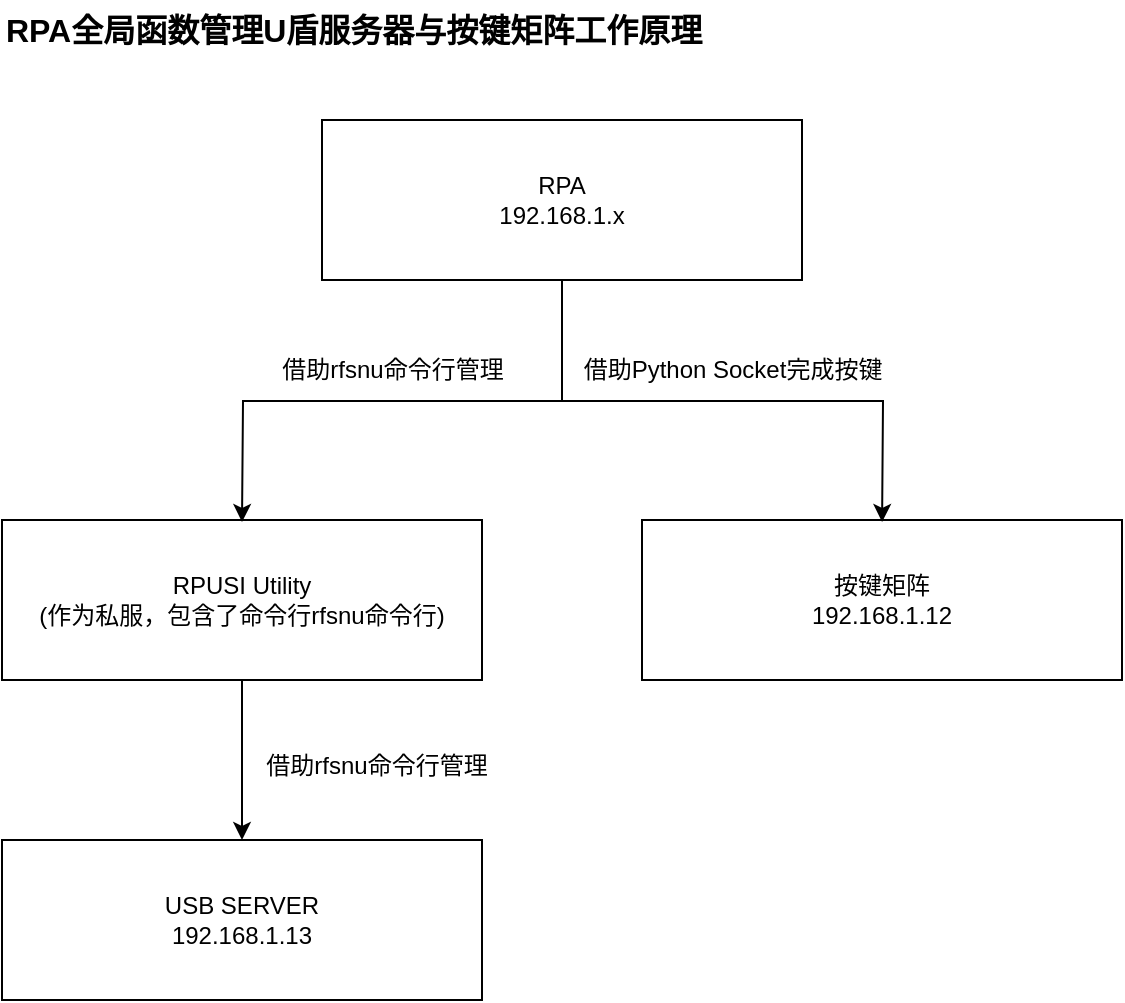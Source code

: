 <mxfile version="21.6.8" type="github" pages="3">
  <diagram name="0001" id="y2zCg2tqc-IcQTNm7M6H">
    <mxGraphModel dx="1339" dy="606" grid="1" gridSize="10" guides="1" tooltips="1" connect="1" arrows="1" fold="1" page="1" pageScale="1" pageWidth="1169" pageHeight="827" math="0" shadow="0">
      <root>
        <mxCell id="sdHGfgtrLrPXHbDimJ2l-0" />
        <mxCell id="sdHGfgtrLrPXHbDimJ2l-1" parent="sdHGfgtrLrPXHbDimJ2l-0" />
        <mxCell id="sdHGfgtrLrPXHbDimJ2l-57" value="&lt;b style=&quot;font-size: 16px;&quot;&gt;RPA全局函数管理U盾服务器与按键矩阵工作原理&lt;/b&gt;" style="text;html=1;align=left;verticalAlign=middle;resizable=0;points=[];autosize=1;strokeColor=none;fillColor=none;fontSize=16;rounded=0;labelBackgroundColor=none;" parent="sdHGfgtrLrPXHbDimJ2l-1" vertex="1">
          <mxGeometry x="80" y="20" width="370" height="30" as="geometry" />
        </mxCell>
        <mxCell id="j3NfLktUV9PSBxsToWwP-1" value="" style="edgeStyle=orthogonalEdgeStyle;rounded=0;orthogonalLoop=1;jettySize=auto;html=1;" edge="1" parent="sdHGfgtrLrPXHbDimJ2l-1" source="XszwH73IWbjCUJtmpfXL-0" target="j3NfLktUV9PSBxsToWwP-0">
          <mxGeometry relative="1" as="geometry" />
        </mxCell>
        <mxCell id="XszwH73IWbjCUJtmpfXL-0" value="RPUSI Utility&lt;br&gt;(作为私服，包含了命令行rfsnu命令行)" style="rounded=0;whiteSpace=wrap;html=1;" parent="sdHGfgtrLrPXHbDimJ2l-1" vertex="1">
          <mxGeometry x="80" y="280" width="240" height="80" as="geometry" />
        </mxCell>
        <mxCell id="XszwH73IWbjCUJtmpfXL-1" value="按键矩阵&lt;br&gt;192.168.1.12" style="rounded=0;whiteSpace=wrap;html=1;" parent="sdHGfgtrLrPXHbDimJ2l-1" vertex="1">
          <mxGeometry x="400" y="280" width="240" height="80" as="geometry" />
        </mxCell>
        <mxCell id="XszwH73IWbjCUJtmpfXL-12" value="" style="edgeStyle=orthogonalEdgeStyle;rounded=0;orthogonalLoop=1;jettySize=auto;html=1;exitX=0.5;exitY=1;exitDx=0;exitDy=0;" parent="sdHGfgtrLrPXHbDimJ2l-1" source="XszwH73IWbjCUJtmpfXL-2" edge="1">
          <mxGeometry relative="1" as="geometry">
            <mxPoint x="200" y="281" as="targetPoint" />
          </mxGeometry>
        </mxCell>
        <mxCell id="XszwH73IWbjCUJtmpfXL-22" value="" style="edgeStyle=orthogonalEdgeStyle;rounded=0;orthogonalLoop=1;jettySize=auto;html=1;exitX=0.5;exitY=1;exitDx=0;exitDy=0;strokeColor=#000000;" parent="sdHGfgtrLrPXHbDimJ2l-1" source="XszwH73IWbjCUJtmpfXL-2" edge="1">
          <mxGeometry relative="1" as="geometry">
            <mxPoint x="520.04" y="281" as="targetPoint" />
          </mxGeometry>
        </mxCell>
        <mxCell id="XszwH73IWbjCUJtmpfXL-2" value="RPA&lt;br&gt;192.168.1.x" style="rounded=0;whiteSpace=wrap;html=1;" parent="sdHGfgtrLrPXHbDimJ2l-1" vertex="1">
          <mxGeometry x="240" y="80" width="240" height="80" as="geometry" />
        </mxCell>
        <mxCell id="j3NfLktUV9PSBxsToWwP-0" value="USB SERVER&lt;br&gt;192.168.1.13" style="rounded=0;whiteSpace=wrap;html=1;" vertex="1" parent="sdHGfgtrLrPXHbDimJ2l-1">
          <mxGeometry x="80" y="440" width="240" height="80" as="geometry" />
        </mxCell>
        <mxCell id="VvmvJke4Juu_4SZehkci-0" value="借助rfsnu命令行管理" style="text;html=1;align=center;verticalAlign=middle;resizable=0;points=[];autosize=1;strokeColor=none;fillColor=none;" vertex="1" parent="sdHGfgtrLrPXHbDimJ2l-1">
          <mxGeometry x="202" y="388" width="130" height="30" as="geometry" />
        </mxCell>
        <mxCell id="fWYm3g52zAWrpgkEuTE_-0" value="借助rfsnu命令行管理" style="text;html=1;align=center;verticalAlign=middle;resizable=0;points=[];autosize=1;strokeColor=none;fillColor=none;" vertex="1" parent="sdHGfgtrLrPXHbDimJ2l-1">
          <mxGeometry x="210" y="190" width="130" height="30" as="geometry" />
        </mxCell>
        <mxCell id="fWYm3g52zAWrpgkEuTE_-1" value="借助Python Socket完成按键" style="text;html=1;align=center;verticalAlign=middle;resizable=0;points=[];autosize=1;strokeColor=none;fillColor=none;" vertex="1" parent="sdHGfgtrLrPXHbDimJ2l-1">
          <mxGeometry x="360" y="190" width="170" height="30" as="geometry" />
        </mxCell>
      </root>
    </mxGraphModel>
  </diagram>
  <diagram name="0002" id="1B6HJ8A9Ntk-iKepa36_">
    <mxGraphModel dx="1116" dy="505" grid="1" gridSize="10" guides="1" tooltips="1" connect="1" arrows="1" fold="1" page="1" pageScale="1" pageWidth="1169" pageHeight="827" math="0" shadow="0">
      <root>
        <mxCell id="aizAFdCAIHgT3mpszPbv-0" />
        <mxCell id="aizAFdCAIHgT3mpszPbv-1" parent="aizAFdCAIHgT3mpszPbv-0" />
        <mxCell id="aizAFdCAIHgT3mpszPbv-2" value="&lt;b style=&quot;font-size: 16px;&quot;&gt;U盾安全管控平台管理USB服务器与按键矩阵工作原理&lt;/b&gt;" style="text;html=1;align=left;verticalAlign=middle;resizable=0;points=[];autosize=1;strokeColor=none;fillColor=none;fontSize=16;rounded=0;labelBackgroundColor=none;" vertex="1" parent="aizAFdCAIHgT3mpszPbv-1">
          <mxGeometry x="80" y="20" width="400" height="30" as="geometry" />
        </mxCell>
        <mxCell id="eona6AYY2jx1QvUv0gLW-3" value="" style="edgeStyle=orthogonalEdgeStyle;rounded=0;orthogonalLoop=1;jettySize=auto;html=1;" edge="1" parent="aizAFdCAIHgT3mpszPbv-1" source="aizAFdCAIHgT3mpszPbv-9" target="eona6AYY2jx1QvUv0gLW-2">
          <mxGeometry relative="1" as="geometry" />
        </mxCell>
        <mxCell id="aizAFdCAIHgT3mpszPbv-9" value="RPUSI&amp;nbsp;Utility Client&lt;br&gt;192.168.1.x" style="rounded=0;whiteSpace=wrap;html=1;" vertex="1" parent="aizAFdCAIHgT3mpszPbv-1">
          <mxGeometry x="240" y="80" width="240" height="80" as="geometry" />
        </mxCell>
        <mxCell id="eona6AYY2jx1QvUv0gLW-5" value="" style="edgeStyle=orthogonalEdgeStyle;rounded=0;orthogonalLoop=1;jettySize=auto;html=1;" edge="1" parent="aizAFdCAIHgT3mpszPbv-1" source="eona6AYY2jx1QvUv0gLW-2" target="eona6AYY2jx1QvUv0gLW-4">
          <mxGeometry relative="1" as="geometry" />
        </mxCell>
        <mxCell id="eona6AYY2jx1QvUv0gLW-10" value="借助rfsnu命令行管理" style="edgeLabel;html=1;align=center;verticalAlign=middle;resizable=0;points=[];" vertex="1" connectable="0" parent="eona6AYY2jx1QvUv0gLW-5">
          <mxGeometry x="0.176" relative="1" as="geometry">
            <mxPoint x="11" y="-13" as="offset" />
          </mxGeometry>
        </mxCell>
        <mxCell id="eona6AYY2jx1QvUv0gLW-7" value="" style="edgeStyle=orthogonalEdgeStyle;rounded=0;orthogonalLoop=1;jettySize=auto;html=1;" edge="1" parent="aizAFdCAIHgT3mpszPbv-1" source="eona6AYY2jx1QvUv0gLW-2" target="eona6AYY2jx1QvUv0gLW-6">
          <mxGeometry relative="1" as="geometry" />
        </mxCell>
        <mxCell id="eona6AYY2jx1QvUv0gLW-12" value="Socket" style="edgeLabel;html=1;align=center;verticalAlign=middle;resizable=0;points=[];" vertex="1" connectable="0" parent="eona6AYY2jx1QvUv0gLW-7">
          <mxGeometry x="0.017" y="2" relative="1" as="geometry">
            <mxPoint x="7" y="-11" as="offset" />
          </mxGeometry>
        </mxCell>
        <mxCell id="eona6AYY2jx1QvUv0gLW-2" value="RPUSI&amp;nbsp;USB Manager System&lt;br&gt;192.168.1.14" style="rounded=0;whiteSpace=wrap;html=1;" vertex="1" parent="aizAFdCAIHgT3mpszPbv-1">
          <mxGeometry x="240" y="221" width="240" height="80" as="geometry" />
        </mxCell>
        <mxCell id="eona6AYY2jx1QvUv0gLW-9" value="" style="edgeStyle=orthogonalEdgeStyle;rounded=0;orthogonalLoop=1;jettySize=auto;html=1;" edge="1" parent="aizAFdCAIHgT3mpszPbv-1" source="eona6AYY2jx1QvUv0gLW-4" target="eona6AYY2jx1QvUv0gLW-8">
          <mxGeometry relative="1" as="geometry" />
        </mxCell>
        <mxCell id="eona6AYY2jx1QvUv0gLW-4" value="RPUSI Utility&lt;br style=&quot;border-color: var(--border-color);&quot;&gt;(作为私服，包含了命令行rfsnu命令行)" style="rounded=0;whiteSpace=wrap;html=1;" vertex="1" parent="aizAFdCAIHgT3mpszPbv-1">
          <mxGeometry x="80" y="399" width="240" height="80" as="geometry" />
        </mxCell>
        <mxCell id="eona6AYY2jx1QvUv0gLW-6" value="按键矩阵&lt;br style=&quot;border-color: var(--border-color);&quot;&gt;192.168.1.12" style="rounded=0;whiteSpace=wrap;html=1;" vertex="1" parent="aizAFdCAIHgT3mpszPbv-1">
          <mxGeometry x="401" y="399" width="240" height="80" as="geometry" />
        </mxCell>
        <mxCell id="eona6AYY2jx1QvUv0gLW-8" value="USB SERVER&lt;br style=&quot;border-color: var(--border-color);&quot;&gt;192.168.1.13" style="rounded=0;whiteSpace=wrap;html=1;" vertex="1" parent="aizAFdCAIHgT3mpszPbv-1">
          <mxGeometry x="80" y="545" width="240" height="80" as="geometry" />
        </mxCell>
        <mxCell id="PMnGz-r5nmb8NvjvHNO3-0" value="借助rfsnu命令行管理" style="text;html=1;align=center;verticalAlign=middle;resizable=0;points=[];autosize=1;strokeColor=none;fillColor=none;" vertex="1" parent="aizAFdCAIHgT3mpszPbv-1">
          <mxGeometry x="210" y="500" width="130" height="30" as="geometry" />
        </mxCell>
      </root>
    </mxGraphModel>
  </diagram>
  <diagram name="0003" id="LIyJhQ4XC5K2nk2e5Q6-">
    <mxGraphModel dx="1116" dy="505" grid="1" gridSize="10" guides="1" tooltips="1" connect="1" arrows="1" fold="1" page="1" pageScale="1" pageWidth="1169" pageHeight="827" math="0" shadow="0">
      <root>
        <mxCell id="5D9uMLQtcs8bq2lD23kI-0" />
        <mxCell id="5D9uMLQtcs8bq2lD23kI-1" parent="5D9uMLQtcs8bq2lD23kI-0" />
        <mxCell id="5D9uMLQtcs8bq2lD23kI-2" value="&lt;b style=&quot;font-size: 16px;&quot;&gt;眉山U盾集中管理人与RPA管理USB服务器与按键矩阵工作原理&lt;/b&gt;" style="text;html=1;align=left;verticalAlign=middle;resizable=0;points=[];autosize=1;strokeColor=none;fillColor=none;fontSize=16;rounded=0;labelBackgroundColor=none;" vertex="1" parent="5D9uMLQtcs8bq2lD23kI-1">
          <mxGeometry x="80" y="20" width="470" height="30" as="geometry" />
        </mxCell>
        <mxCell id="5D9uMLQtcs8bq2lD23kI-3" value="" style="edgeStyle=orthogonalEdgeStyle;rounded=0;orthogonalLoop=1;jettySize=auto;html=1;" edge="1" parent="5D9uMLQtcs8bq2lD23kI-1" source="5D9uMLQtcs8bq2lD23kI-4" target="5D9uMLQtcs8bq2lD23kI-9">
          <mxGeometry relative="1" as="geometry" />
        </mxCell>
        <mxCell id="5D9uMLQtcs8bq2lD23kI-4" value="RPUSI&amp;nbsp;Utility Client&lt;br&gt;192.168.1.x" style="rounded=0;whiteSpace=wrap;html=1;" vertex="1" parent="5D9uMLQtcs8bq2lD23kI-1">
          <mxGeometry x="399" y="80" width="240" height="80" as="geometry" />
        </mxCell>
        <mxCell id="5D9uMLQtcs8bq2lD23kI-5" value="" style="edgeStyle=orthogonalEdgeStyle;rounded=0;orthogonalLoop=1;jettySize=auto;html=1;" edge="1" parent="5D9uMLQtcs8bq2lD23kI-1" source="5D9uMLQtcs8bq2lD23kI-9" target="5D9uMLQtcs8bq2lD23kI-11">
          <mxGeometry relative="1" as="geometry" />
        </mxCell>
        <mxCell id="5D9uMLQtcs8bq2lD23kI-6" value="借助rfsnu命令行管理" style="edgeLabel;html=1;align=center;verticalAlign=middle;resizable=0;points=[];" vertex="1" connectable="0" parent="5D9uMLQtcs8bq2lD23kI-5">
          <mxGeometry x="0.176" relative="1" as="geometry">
            <mxPoint x="-53" y="-13" as="offset" />
          </mxGeometry>
        </mxCell>
        <mxCell id="sIKqFnFMS_hIG7DQ3vHO-5" value="" style="edgeStyle=orthogonalEdgeStyle;rounded=0;orthogonalLoop=1;jettySize=auto;html=1;" edge="1" parent="5D9uMLQtcs8bq2lD23kI-1" source="5D9uMLQtcs8bq2lD23kI-9">
          <mxGeometry relative="1" as="geometry">
            <mxPoint x="779" y="261" as="targetPoint" />
          </mxGeometry>
        </mxCell>
        <mxCell id="5D9uMLQtcs8bq2lD23kI-9" value="RPUSI&amp;nbsp;USB Manager System&lt;br&gt;192.168.1.14" style="rounded=0;whiteSpace=wrap;html=1;" vertex="1" parent="5D9uMLQtcs8bq2lD23kI-1">
          <mxGeometry x="399" y="221" width="240" height="80" as="geometry" />
        </mxCell>
        <mxCell id="5D9uMLQtcs8bq2lD23kI-10" value="" style="edgeStyle=orthogonalEdgeStyle;rounded=0;orthogonalLoop=1;jettySize=auto;html=1;" edge="1" parent="5D9uMLQtcs8bq2lD23kI-1" source="5D9uMLQtcs8bq2lD23kI-11" target="5D9uMLQtcs8bq2lD23kI-13">
          <mxGeometry relative="1" as="geometry" />
        </mxCell>
        <mxCell id="5D9uMLQtcs8bq2lD23kI-11" value="RPUSI Utility&lt;br style=&quot;border-color: var(--border-color);&quot;&gt;(作为私服，包含了命令行rfsnu命令行)" style="rounded=0;whiteSpace=wrap;html=1;" vertex="1" parent="5D9uMLQtcs8bq2lD23kI-1">
          <mxGeometry x="80" y="399" width="560" height="80" as="geometry" />
        </mxCell>
        <mxCell id="5D9uMLQtcs8bq2lD23kI-13" value="USB SERVER&lt;br style=&quot;border-color: var(--border-color);&quot;&gt;192.168.1.13" style="rounded=0;whiteSpace=wrap;html=1;" vertex="1" parent="5D9uMLQtcs8bq2lD23kI-1">
          <mxGeometry x="240" y="545" width="240" height="80" as="geometry" />
        </mxCell>
        <mxCell id="5D9uMLQtcs8bq2lD23kI-14" value="借助rfsnu命令行管理" style="text;html=1;align=center;verticalAlign=middle;resizable=0;points=[];autosize=1;strokeColor=none;fillColor=none;" vertex="1" parent="5D9uMLQtcs8bq2lD23kI-1">
          <mxGeometry x="218" y="500" width="130" height="30" as="geometry" />
        </mxCell>
        <mxCell id="sIKqFnFMS_hIG7DQ3vHO-2" value="" style="edgeStyle=orthogonalEdgeStyle;rounded=0;orthogonalLoop=1;jettySize=auto;html=1;" edge="1" parent="5D9uMLQtcs8bq2lD23kI-1" source="sIKqFnFMS_hIG7DQ3vHO-0" target="5D9uMLQtcs8bq2lD23kI-11">
          <mxGeometry relative="1" as="geometry" />
        </mxCell>
        <mxCell id="sIKqFnFMS_hIG7DQ3vHO-0" value="i-Search RPA" style="rounded=0;whiteSpace=wrap;html=1;" vertex="1" parent="5D9uMLQtcs8bq2lD23kI-1">
          <mxGeometry x="79" y="221" width="240" height="80" as="geometry" />
        </mxCell>
        <mxCell id="sIKqFnFMS_hIG7DQ3vHO-3" value="mysql" style="shape=cylinder3;whiteSpace=wrap;html=1;boundedLbl=1;backgroundOutline=1;size=15;" vertex="1" parent="5D9uMLQtcs8bq2lD23kI-1">
          <mxGeometry x="780" y="221" width="60" height="80" as="geometry" />
        </mxCell>
        <mxCell id="sIKqFnFMS_hIG7DQ3vHO-6" value="管理相关信息" style="text;html=1;align=center;verticalAlign=middle;resizable=0;points=[];autosize=1;strokeColor=none;fillColor=none;" vertex="1" parent="5D9uMLQtcs8bq2lD23kI-1">
          <mxGeometry x="658" y="228" width="100" height="30" as="geometry" />
        </mxCell>
      </root>
    </mxGraphModel>
  </diagram>
</mxfile>
